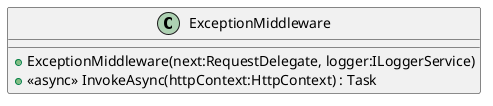 @startuml
class ExceptionMiddleware {
    + ExceptionMiddleware(next:RequestDelegate, logger:ILoggerService)
    + <<async>> InvokeAsync(httpContext:HttpContext) : Task
}
@enduml
